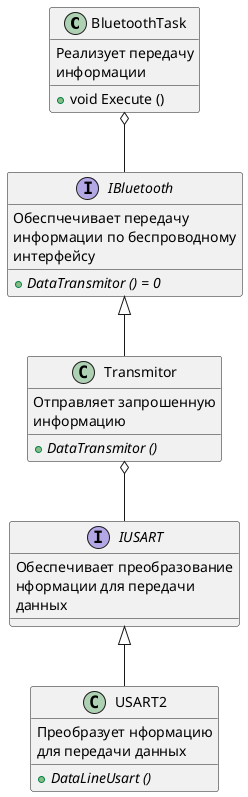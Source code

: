 @startuml Transmitor

class BluetoothTask
{
Реализует передачу
информации

+ void Execute ()
}

class Transmitor
{
Отправляет запрошенную
информацию

+ {abstract} DataTransmitor ()
}

interface IBluetooth
{
Обеспчечивает передачу
информации по беспроводному
интерфейсу

+ {abstract} DataTransmitor () = 0
}


BluetoothTask o-- IBluetooth
Transmitor -up-|> IBluetooth


class USART2
{
    Преобразует нформацию
    для передачи данных
    
    + {abstract} DataLineUsart ()
}

interface IUSART
{
    Обеспечивает преобразование 
    нформации для передачи 
    данных
}


IUSART -up-o Transmitor
USART2 -up-|> IUSART

@enduml